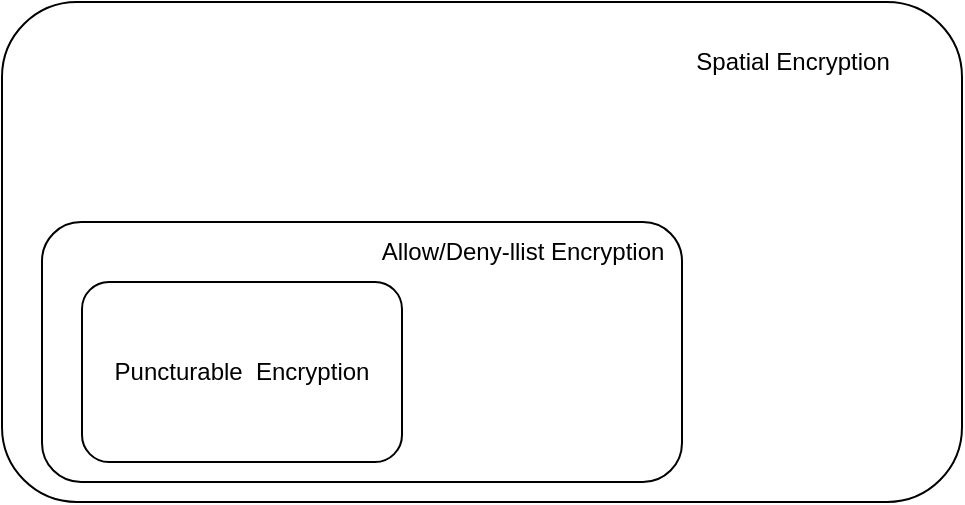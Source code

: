 <mxfile version="17.4.0" type="github">
  <diagram id="lq0eT0aVpltnqIhbc246" name="Page-1">
    <mxGraphModel dx="786" dy="545" grid="1" gridSize="10" guides="1" tooltips="1" connect="1" arrows="1" fold="1" page="1" pageScale="1" pageWidth="827" pageHeight="1169" math="0" shadow="0">
      <root>
        <mxCell id="0" />
        <mxCell id="1" parent="0" />
        <mxCell id="vgubdLYI7SiRzni6n6n7-1" value="" style="rounded=1;whiteSpace=wrap;html=1;" vertex="1" parent="1">
          <mxGeometry x="180" y="120" width="480" height="250" as="geometry" />
        </mxCell>
        <mxCell id="vgubdLYI7SiRzni6n6n7-5" value="&lt;span&gt;Spatial Encryption&lt;/span&gt;" style="text;html=1;align=center;verticalAlign=middle;resizable=0;points=[];autosize=1;strokeColor=none;fillColor=none;" vertex="1" parent="1">
          <mxGeometry x="520" y="140" width="110" height="20" as="geometry" />
        </mxCell>
        <mxCell id="vgubdLYI7SiRzni6n6n7-6" value="" style="rounded=1;whiteSpace=wrap;html=1;" vertex="1" parent="1">
          <mxGeometry x="200" y="230" width="320" height="130" as="geometry" />
        </mxCell>
        <mxCell id="vgubdLYI7SiRzni6n6n7-7" value="Allow/Deny-llist Encryption" style="text;html=1;align=center;verticalAlign=middle;resizable=0;points=[];autosize=1;strokeColor=none;fillColor=none;" vertex="1" parent="1">
          <mxGeometry x="360" y="235" width="160" height="20" as="geometry" />
        </mxCell>
        <mxCell id="vgubdLYI7SiRzni6n6n7-2" value="Puncturable &amp;nbsp;Encryption&lt;br&gt;" style="rounded=1;whiteSpace=wrap;html=1;" vertex="1" parent="1">
          <mxGeometry x="220" y="260" width="160" height="90" as="geometry" />
        </mxCell>
      </root>
    </mxGraphModel>
  </diagram>
</mxfile>

